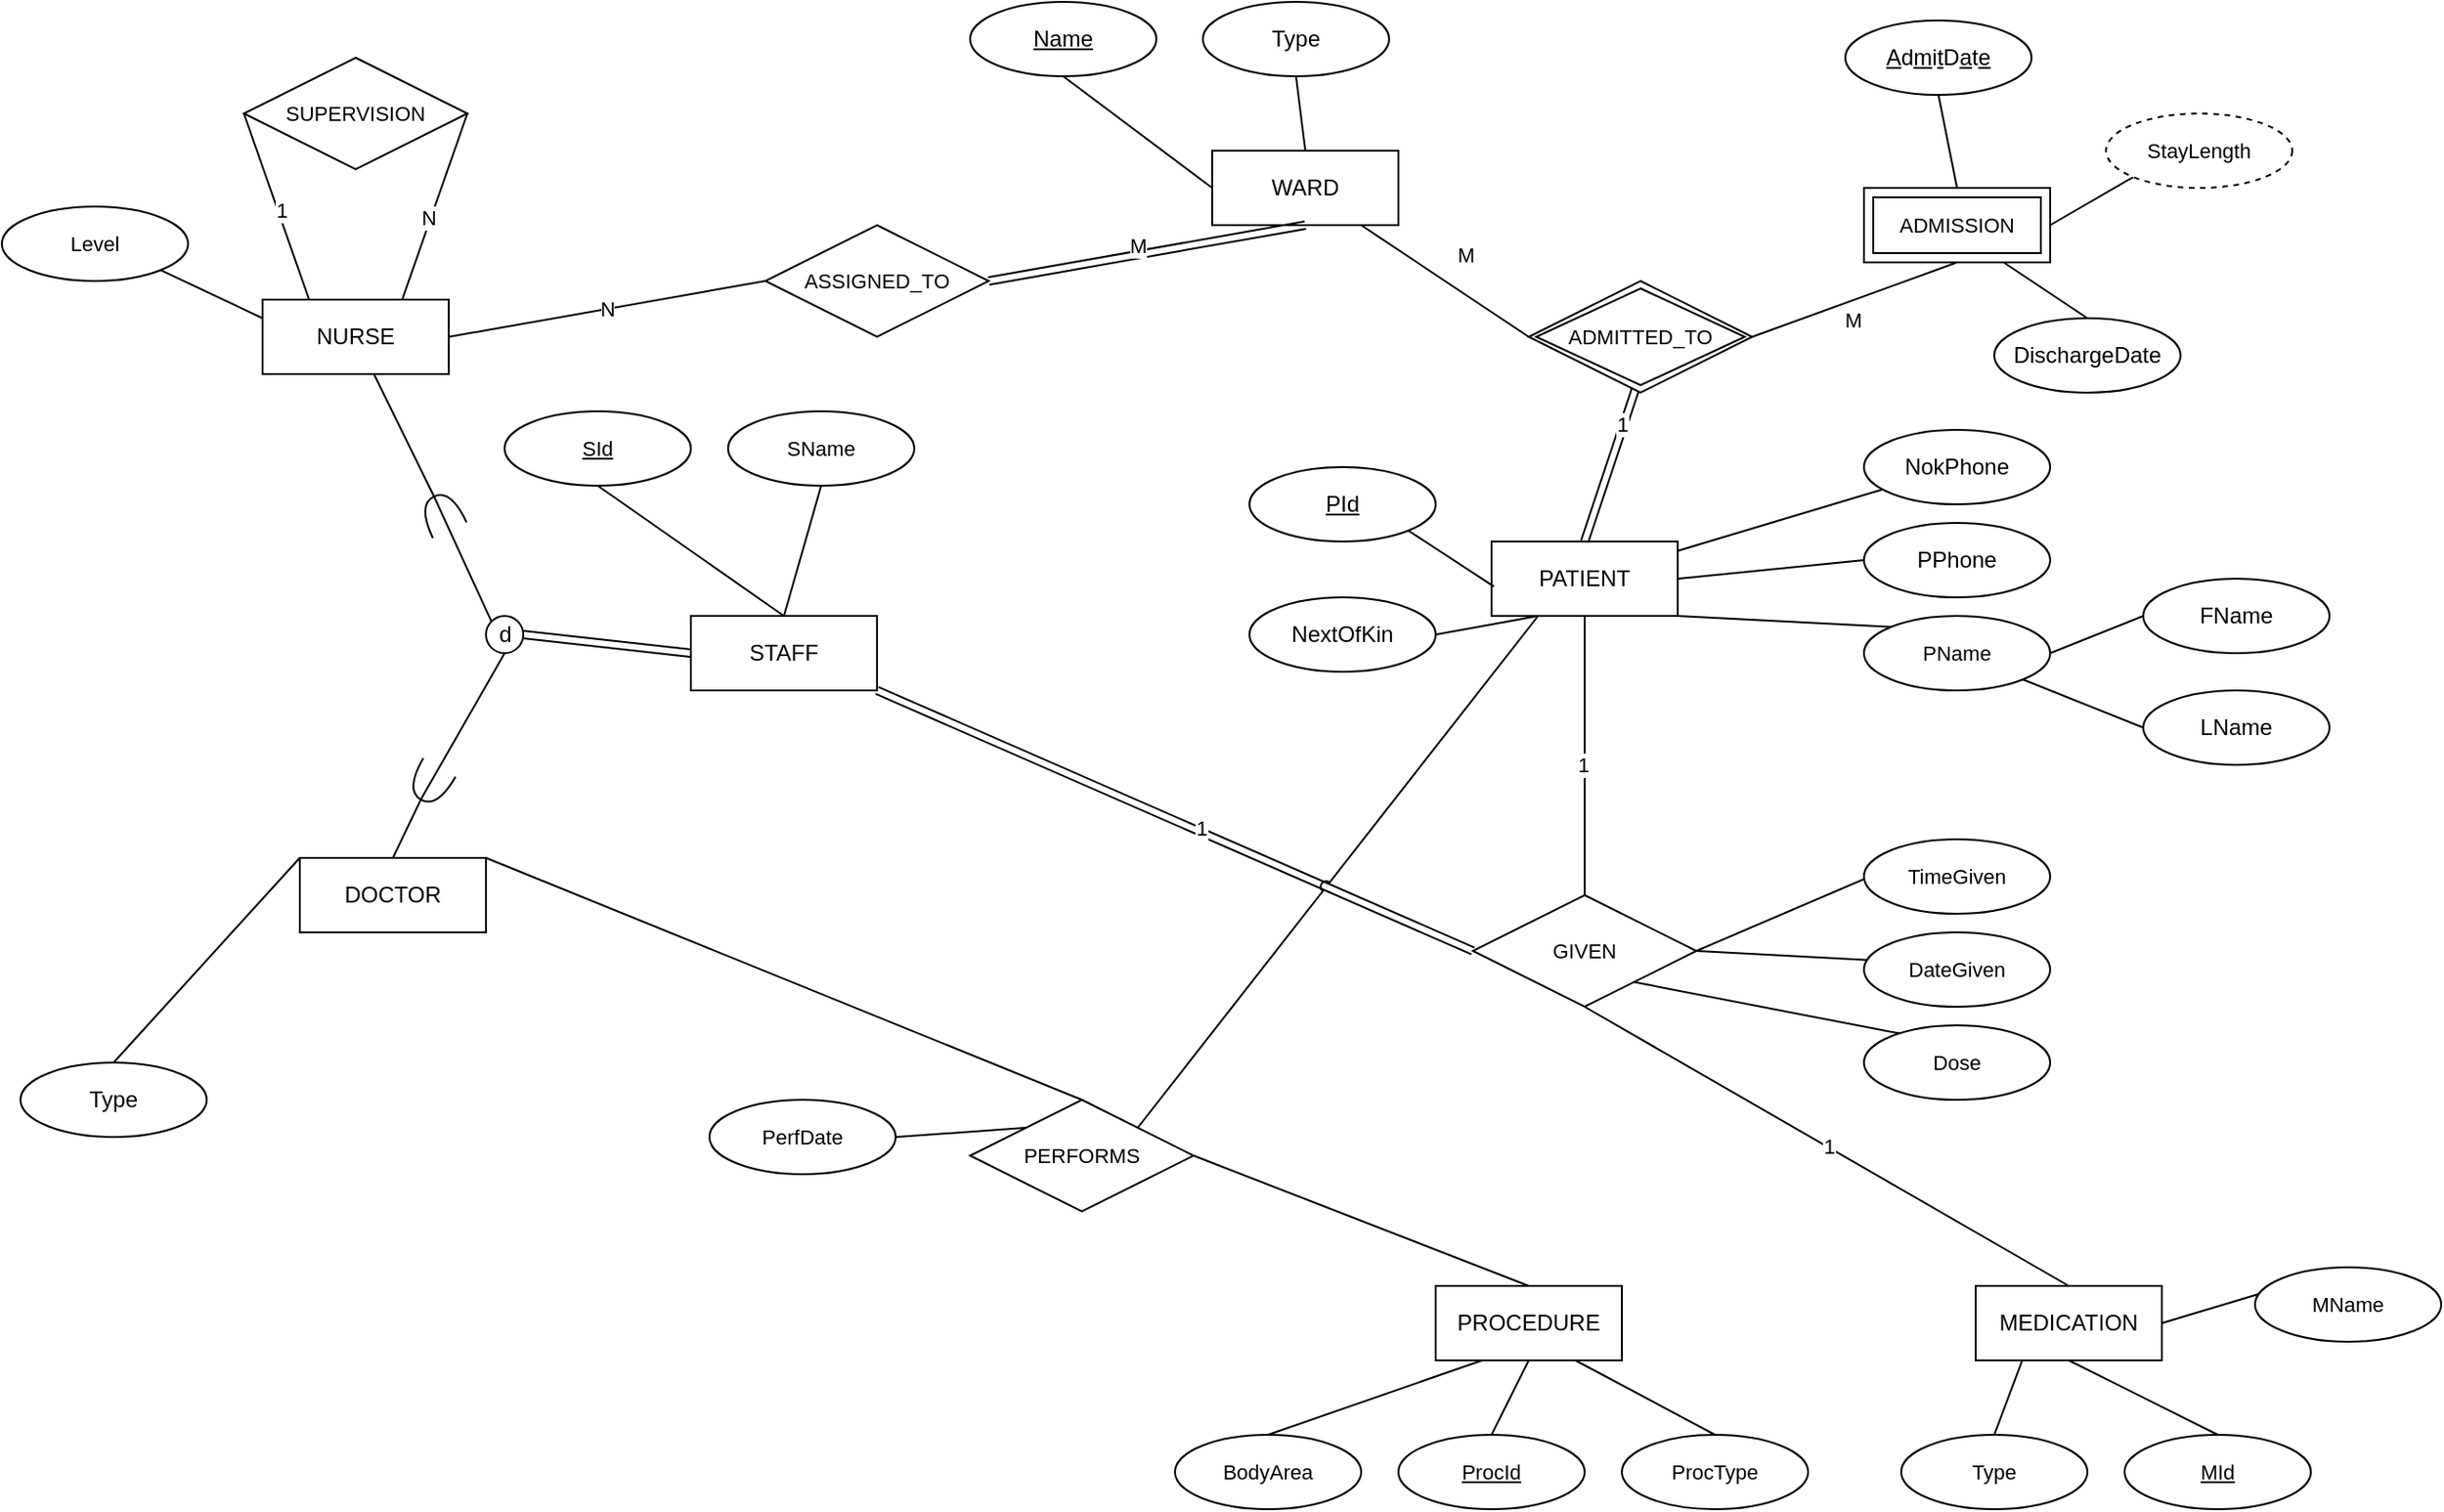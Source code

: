 <mxfile version="24.0.5" type="github">
  <diagram id="R2lEEEUBdFMjLlhIrx00" name="Page-1">
    <mxGraphModel dx="1669" dy="1535" grid="1" gridSize="10" guides="1" tooltips="1" connect="1" arrows="1" fold="1" page="1" pageScale="1" pageWidth="850" pageHeight="1100" math="0" shadow="0" extFonts="Permanent Marker^https://fonts.googleapis.com/css?family=Permanent+Marker">
      <root>
        <mxCell id="0" />
        <mxCell id="1" parent="0" />
        <mxCell id="ScI5mscExajRQAsTkJR8-13" style="edgeStyle=none;rounded=0;orthogonalLoop=1;jettySize=auto;html=1;exitX=1;exitY=0.5;exitDx=0;exitDy=0;entryX=0;entryY=0.5;entryDx=0;entryDy=0;strokeColor=default;align=center;verticalAlign=middle;fontFamily=Helvetica;fontSize=11;fontColor=default;labelBackgroundColor=default;endArrow=none;endFill=0;" edge="1" parent="1" source="v6aNlpMOkfdC5qAsAmF2-1" target="ScI5mscExajRQAsTkJR8-12">
          <mxGeometry relative="1" as="geometry" />
        </mxCell>
        <mxCell id="ScI5mscExajRQAsTkJR8-73" style="edgeStyle=none;rounded=0;orthogonalLoop=1;jettySize=auto;html=1;exitX=1;exitY=1;exitDx=0;exitDy=0;entryX=0;entryY=0;entryDx=0;entryDy=0;strokeColor=default;align=center;verticalAlign=middle;fontFamily=Helvetica;fontSize=11;fontColor=default;labelBackgroundColor=default;endArrow=none;endFill=0;" edge="1" parent="1" source="v6aNlpMOkfdC5qAsAmF2-1" target="ScI5mscExajRQAsTkJR8-72">
          <mxGeometry relative="1" as="geometry" />
        </mxCell>
        <mxCell id="v6aNlpMOkfdC5qAsAmF2-1" value="PATIENT" style="whiteSpace=wrap;html=1;align=center;" parent="1" vertex="1">
          <mxGeometry x="530" y="120" width="100" height="40" as="geometry" />
        </mxCell>
        <mxCell id="ScI5mscExajRQAsTkJR8-15" value="N" style="edgeStyle=none;rounded=0;orthogonalLoop=1;jettySize=auto;html=1;entryX=0;entryY=0.5;entryDx=0;entryDy=0;strokeColor=default;align=center;verticalAlign=middle;fontFamily=Helvetica;fontSize=11;fontColor=default;labelBackgroundColor=default;endArrow=none;endFill=0;exitX=1;exitY=0.5;exitDx=0;exitDy=0;" edge="1" parent="1" source="Z5un0xBKWBO0PCInFcz3-3" target="ScI5mscExajRQAsTkJR8-14">
          <mxGeometry relative="1" as="geometry">
            <mxPoint x="120" y="-10" as="sourcePoint" />
          </mxGeometry>
        </mxCell>
        <mxCell id="ScI5mscExajRQAsTkJR8-31" style="edgeStyle=none;rounded=0;orthogonalLoop=1;jettySize=auto;html=1;exitX=1;exitY=1;exitDx=0;exitDy=0;entryX=0;entryY=0.5;entryDx=0;entryDy=0;strokeColor=default;align=center;verticalAlign=middle;fontFamily=Helvetica;fontSize=11;fontColor=default;labelBackgroundColor=default;endArrow=none;endFill=0;shape=link;" edge="1" parent="1" source="v6aNlpMOkfdC5qAsAmF2-2" target="ScI5mscExajRQAsTkJR8-19">
          <mxGeometry relative="1" as="geometry" />
        </mxCell>
        <mxCell id="ScI5mscExajRQAsTkJR8-32" value="1" style="edgeLabel;html=1;align=center;verticalAlign=middle;resizable=0;points=[];fontFamily=Helvetica;fontSize=11;fontColor=default;labelBackgroundColor=default;" vertex="1" connectable="0" parent="ScI5mscExajRQAsTkJR8-31">
          <mxGeometry x="0.081" y="2" relative="1" as="geometry">
            <mxPoint as="offset" />
          </mxGeometry>
        </mxCell>
        <mxCell id="ScI5mscExajRQAsTkJR8-36" style="edgeStyle=none;rounded=0;orthogonalLoop=1;jettySize=auto;html=1;exitX=0.5;exitY=0;exitDx=0;exitDy=0;entryX=0.5;entryY=1;entryDx=0;entryDy=0;strokeColor=default;align=center;verticalAlign=middle;fontFamily=Helvetica;fontSize=11;fontColor=default;labelBackgroundColor=default;endArrow=none;endFill=0;" edge="1" parent="1" source="v6aNlpMOkfdC5qAsAmF2-2" target="ScI5mscExajRQAsTkJR8-35">
          <mxGeometry relative="1" as="geometry" />
        </mxCell>
        <mxCell id="ScI5mscExajRQAsTkJR8-38" style="edgeStyle=none;rounded=0;orthogonalLoop=1;jettySize=auto;html=1;exitX=0.5;exitY=0;exitDx=0;exitDy=0;entryX=0.5;entryY=1;entryDx=0;entryDy=0;strokeColor=default;align=center;verticalAlign=middle;fontFamily=Helvetica;fontSize=11;fontColor=default;labelBackgroundColor=default;endArrow=none;endFill=0;" edge="1" parent="1" source="v6aNlpMOkfdC5qAsAmF2-2" target="ScI5mscExajRQAsTkJR8-37">
          <mxGeometry relative="1" as="geometry" />
        </mxCell>
        <mxCell id="ScI5mscExajRQAsTkJR8-39" style="edgeStyle=none;rounded=0;orthogonalLoop=1;jettySize=auto;html=1;exitX=1;exitY=0;exitDx=0;exitDy=0;entryX=0.5;entryY=0;entryDx=0;entryDy=0;strokeColor=default;align=center;verticalAlign=middle;fontFamily=Helvetica;fontSize=11;fontColor=default;labelBackgroundColor=default;endArrow=none;endFill=0;" edge="1" parent="1" source="Z5un0xBKWBO0PCInFcz3-2" target="ScI5mscExajRQAsTkJR8-28">
          <mxGeometry relative="1" as="geometry" />
        </mxCell>
        <mxCell id="v6aNlpMOkfdC5qAsAmF2-2" value="STAFF" style="whiteSpace=wrap;html=1;align=center;" parent="1" vertex="1">
          <mxGeometry x="100" y="160" width="100" height="40" as="geometry" />
        </mxCell>
        <mxCell id="ScI5mscExajRQAsTkJR8-18" style="edgeStyle=none;rounded=0;orthogonalLoop=1;jettySize=auto;html=1;entryX=0.5;entryY=1;entryDx=0;entryDy=0;strokeColor=default;align=center;verticalAlign=middle;fontFamily=Helvetica;fontSize=11;fontColor=default;labelBackgroundColor=default;endArrow=none;endFill=0;exitX=0.5;exitY=0;exitDx=0;exitDy=0;" edge="1" parent="1" source="ScI5mscExajRQAsTkJR8-19" target="v6aNlpMOkfdC5qAsAmF2-1">
          <mxGeometry relative="1" as="geometry">
            <mxPoint x="640" y="410" as="sourcePoint" />
          </mxGeometry>
        </mxCell>
        <mxCell id="ScI5mscExajRQAsTkJR8-30" value="1" style="edgeLabel;html=1;align=center;verticalAlign=middle;resizable=0;points=[];fontFamily=Helvetica;fontSize=11;fontColor=default;labelBackgroundColor=default;" vertex="1" connectable="0" parent="ScI5mscExajRQAsTkJR8-18">
          <mxGeometry x="-0.07" y="1" relative="1" as="geometry">
            <mxPoint as="offset" />
          </mxGeometry>
        </mxCell>
        <mxCell id="ScI5mscExajRQAsTkJR8-41" style="edgeStyle=none;rounded=0;orthogonalLoop=1;jettySize=auto;html=1;exitX=0.5;exitY=1;exitDx=0;exitDy=0;entryX=0.5;entryY=0;entryDx=0;entryDy=0;strokeColor=default;align=center;verticalAlign=middle;fontFamily=Helvetica;fontSize=11;fontColor=default;labelBackgroundColor=default;endArrow=none;endFill=0;" edge="1" parent="1" source="v6aNlpMOkfdC5qAsAmF2-3" target="ScI5mscExajRQAsTkJR8-40">
          <mxGeometry relative="1" as="geometry" />
        </mxCell>
        <mxCell id="v6aNlpMOkfdC5qAsAmF2-3" value="MEDICATION" style="whiteSpace=wrap;html=1;align=center;" parent="1" vertex="1">
          <mxGeometry x="790" y="520" width="100" height="40" as="geometry" />
        </mxCell>
        <mxCell id="ScI5mscExajRQAsTkJR8-54" style="edgeStyle=none;rounded=0;orthogonalLoop=1;jettySize=auto;html=1;exitX=0.5;exitY=0;exitDx=0;exitDy=0;entryX=1;entryY=0.5;entryDx=0;entryDy=0;strokeColor=default;align=center;verticalAlign=middle;fontFamily=Helvetica;fontSize=11;fontColor=default;labelBackgroundColor=default;endArrow=none;endFill=0;" edge="1" parent="1" source="v6aNlpMOkfdC5qAsAmF2-4" target="ScI5mscExajRQAsTkJR8-28">
          <mxGeometry relative="1" as="geometry" />
        </mxCell>
        <mxCell id="v6aNlpMOkfdC5qAsAmF2-4" value="PROCEDURE" style="whiteSpace=wrap;html=1;align=center;" parent="1" vertex="1">
          <mxGeometry x="500" y="520" width="100" height="40" as="geometry" />
        </mxCell>
        <mxCell id="Z5un0xBKWBO0PCInFcz3-27" style="rounded=0;orthogonalLoop=1;jettySize=auto;html=1;exitX=0;exitY=0.5;exitDx=0;exitDy=0;entryX=0.5;entryY=1;entryDx=0;entryDy=0;endArrow=none;endFill=0;" parent="1" source="v6aNlpMOkfdC5qAsAmF2-5" target="Z5un0xBKWBO0PCInFcz3-25" edge="1">
          <mxGeometry relative="1" as="geometry" />
        </mxCell>
        <mxCell id="Z5un0xBKWBO0PCInFcz3-28" style="rounded=0;orthogonalLoop=1;jettySize=auto;html=1;exitX=0.5;exitY=0;exitDx=0;exitDy=0;entryX=0.5;entryY=1;entryDx=0;entryDy=0;endArrow=none;endFill=0;" parent="1" source="v6aNlpMOkfdC5qAsAmF2-5" target="Z5un0xBKWBO0PCInFcz3-26" edge="1">
          <mxGeometry relative="1" as="geometry" />
        </mxCell>
        <mxCell id="v6aNlpMOkfdC5qAsAmF2-5" value="WARD" style="whiteSpace=wrap;html=1;align=center;" parent="1" vertex="1">
          <mxGeometry x="380" y="-90" width="100" height="40" as="geometry" />
        </mxCell>
        <mxCell id="Z5un0xBKWBO0PCInFcz3-2" value="DOCTOR" style="whiteSpace=wrap;html=1;align=center;" parent="1" vertex="1">
          <mxGeometry x="-110" y="290" width="100" height="40" as="geometry" />
        </mxCell>
        <mxCell id="Z5un0xBKWBO0PCInFcz3-3" value="NURSE" style="whiteSpace=wrap;html=1;align=center;" parent="1" vertex="1">
          <mxGeometry x="-130" y="-10" width="100" height="40" as="geometry" />
        </mxCell>
        <mxCell id="Z5un0xBKWBO0PCInFcz3-6" style="rounded=0;orthogonalLoop=1;jettySize=auto;html=1;exitX=0.5;exitY=0;exitDx=0;exitDy=0;entryX=0;entryY=0;entryDx=0;entryDy=0;endArrow=none;endFill=0;" parent="1" source="Z5un0xBKWBO0PCInFcz3-5" target="Z5un0xBKWBO0PCInFcz3-2" edge="1">
          <mxGeometry relative="1" as="geometry" />
        </mxCell>
        <mxCell id="Z5un0xBKWBO0PCInFcz3-5" value="Type" style="ellipse;whiteSpace=wrap;html=1;align=center;" parent="1" vertex="1">
          <mxGeometry x="-260" y="400" width="100" height="40" as="geometry" />
        </mxCell>
        <mxCell id="Z5un0xBKWBO0PCInFcz3-17" style="rounded=0;orthogonalLoop=1;jettySize=auto;html=1;entryX=0.5;entryY=0;entryDx=0;entryDy=0;endArrow=none;endFill=0;exitX=1;exitY=0.5;exitDx=0;exitDy=0;exitPerimeter=0;" parent="1" source="ScI5mscExajRQAsTkJR8-70" target="Z5un0xBKWBO0PCInFcz3-2" edge="1">
          <mxGeometry relative="1" as="geometry">
            <mxPoint x="40" y="240" as="sourcePoint" />
          </mxGeometry>
        </mxCell>
        <mxCell id="Z5un0xBKWBO0PCInFcz3-18" style="rounded=0;orthogonalLoop=1;jettySize=auto;html=1;exitX=1;exitY=0.5;exitDx=0;exitDy=0;exitPerimeter=0;endArrow=none;endFill=0;" parent="1" source="ScI5mscExajRQAsTkJR8-67" target="Z5un0xBKWBO0PCInFcz3-3" edge="1">
          <mxGeometry relative="1" as="geometry">
            <mxPoint x="40" y="240" as="sourcePoint" />
          </mxGeometry>
        </mxCell>
        <mxCell id="Z5un0xBKWBO0PCInFcz3-9" value="d" style="verticalLabelPosition=middle;verticalAlign=middle;html=1;shape=mxgraph.flowchart.on-page_reference;labelPosition=center;align=center;" parent="1" vertex="1">
          <mxGeometry x="-10" y="160" width="20" height="20" as="geometry" />
        </mxCell>
        <mxCell id="Z5un0xBKWBO0PCInFcz3-12" style="edgeStyle=orthogonalEdgeStyle;rounded=0;orthogonalLoop=1;jettySize=auto;html=1;exitX=0.5;exitY=1;exitDx=0;exitDy=0;" parent="1" source="v6aNlpMOkfdC5qAsAmF2-2" target="v6aNlpMOkfdC5qAsAmF2-2" edge="1">
          <mxGeometry relative="1" as="geometry" />
        </mxCell>
        <mxCell id="Z5un0xBKWBO0PCInFcz3-15" value="" style="endArrow=none;html=1;rounded=0;exitX=0;exitY=0.5;exitDx=0;exitDy=0;entryX=1;entryY=0.5;entryDx=0;entryDy=0;entryPerimeter=0;horizontal=1;shape=link;" parent="1" source="v6aNlpMOkfdC5qAsAmF2-2" target="Z5un0xBKWBO0PCInFcz3-9" edge="1">
          <mxGeometry relative="1" as="geometry">
            <mxPoint x="220" y="280" as="sourcePoint" />
            <mxPoint x="380" y="280" as="targetPoint" />
          </mxGeometry>
        </mxCell>
        <mxCell id="Z5un0xBKWBO0PCInFcz3-22" style="rounded=0;orthogonalLoop=1;jettySize=auto;html=1;endArrow=none;endFill=0;exitX=0;exitY=0.5;exitDx=0;exitDy=0;" parent="1" source="Z5un0xBKWBO0PCInFcz3-33" target="v6aNlpMOkfdC5qAsAmF2-5" edge="1">
          <mxGeometry relative="1" as="geometry">
            <mxPoint x="630" y="100" as="sourcePoint" />
          </mxGeometry>
        </mxCell>
        <mxCell id="Z5un0xBKWBO0PCInFcz3-24" value="M" style="edgeLabel;html=1;align=center;verticalAlign=middle;resizable=0;points=[];" parent="Z5un0xBKWBO0PCInFcz3-22" vertex="1" connectable="0">
          <mxGeometry x="0.069" y="-1" relative="1" as="geometry">
            <mxPoint x="13" y="-11" as="offset" />
          </mxGeometry>
        </mxCell>
        <mxCell id="Z5un0xBKWBO0PCInFcz3-20" style="rounded=0;orthogonalLoop=1;jettySize=auto;html=1;exitX=0.5;exitY=0;exitDx=0;exitDy=0;entryX=0.5;entryY=0.833;entryDx=0;entryDy=0;entryPerimeter=0;endArrow=none;endFill=0;shape=link;" parent="1" source="v6aNlpMOkfdC5qAsAmF2-1" target="Z5un0xBKWBO0PCInFcz3-33" edge="1">
          <mxGeometry relative="1" as="geometry">
            <mxPoint x="630.84" y="157.06" as="targetPoint" />
          </mxGeometry>
        </mxCell>
        <mxCell id="Z5un0xBKWBO0PCInFcz3-23" value="1" style="edgeLabel;html=1;align=center;verticalAlign=middle;resizable=0;points=[];" parent="Z5un0xBKWBO0PCInFcz3-20" vertex="1" connectable="0">
          <mxGeometry x="0.009" y="-2" relative="1" as="geometry">
            <mxPoint x="3" y="-18" as="offset" />
          </mxGeometry>
        </mxCell>
        <mxCell id="Z5un0xBKWBO0PCInFcz3-25" value="&lt;u&gt;Name&lt;/u&gt;" style="ellipse;whiteSpace=wrap;html=1;align=center;" parent="1" vertex="1">
          <mxGeometry x="250" y="-170" width="100" height="40" as="geometry" />
        </mxCell>
        <mxCell id="Z5un0xBKWBO0PCInFcz3-26" value="Type" style="ellipse;whiteSpace=wrap;html=1;align=center;" parent="1" vertex="1">
          <mxGeometry x="375" y="-170" width="100" height="40" as="geometry" />
        </mxCell>
        <mxCell id="Z5un0xBKWBO0PCInFcz3-32" value="DischargeDate" style="ellipse;whiteSpace=wrap;html=1;align=center;" parent="1" vertex="1">
          <mxGeometry x="800" width="100" height="40" as="geometry" />
        </mxCell>
        <mxCell id="Z5un0xBKWBO0PCInFcz3-33" value="ADMITTED_TO" style="shape=rhombus;double=1;perimeter=rhombusPerimeter;whiteSpace=wrap;html=1;align=center;fontFamily=Helvetica;fontSize=11;fontColor=default;labelBackgroundColor=default;" parent="1" vertex="1">
          <mxGeometry x="550" y="-20" width="120" height="60" as="geometry" />
        </mxCell>
        <mxCell id="Z5un0xBKWBO0PCInFcz3-35" style="edgeStyle=none;rounded=0;orthogonalLoop=1;jettySize=auto;html=1;exitX=0.5;exitY=1;exitDx=0;exitDy=0;entryX=1;entryY=0.5;entryDx=0;entryDy=0;strokeColor=default;align=center;verticalAlign=middle;fontFamily=Helvetica;fontSize=11;fontColor=default;labelBackgroundColor=default;endArrow=none;endFill=0;" parent="1" source="Z5un0xBKWBO0PCInFcz3-38" target="Z5un0xBKWBO0PCInFcz3-33" edge="1">
          <mxGeometry relative="1" as="geometry">
            <mxPoint x="750" y="70" as="sourcePoint" />
          </mxGeometry>
        </mxCell>
        <mxCell id="Z5un0xBKWBO0PCInFcz3-41" value="M" style="edgeLabel;html=1;align=center;verticalAlign=middle;resizable=0;points=[];fontFamily=Helvetica;fontSize=11;fontColor=default;labelBackgroundColor=default;" parent="Z5un0xBKWBO0PCInFcz3-35" vertex="1" connectable="0">
          <mxGeometry x="0.281" y="1" relative="1" as="geometry">
            <mxPoint x="14" y="4" as="offset" />
          </mxGeometry>
        </mxCell>
        <mxCell id="Z5un0xBKWBO0PCInFcz3-36" style="edgeStyle=none;rounded=0;orthogonalLoop=1;jettySize=auto;html=1;entryX=0.5;entryY=0;entryDx=0;entryDy=0;strokeColor=default;align=center;verticalAlign=middle;fontFamily=Helvetica;fontSize=11;fontColor=default;labelBackgroundColor=default;endArrow=none;endFill=0;exitX=0.5;exitY=1;exitDx=0;exitDy=0;" parent="1" source="ScI5mscExajRQAsTkJR8-1" target="Z5un0xBKWBO0PCInFcz3-38" edge="1">
          <mxGeometry relative="1" as="geometry">
            <mxPoint x="750" y="30" as="targetPoint" />
            <mxPoint x="800" y="-20" as="sourcePoint" />
          </mxGeometry>
        </mxCell>
        <mxCell id="Z5un0xBKWBO0PCInFcz3-37" style="edgeStyle=none;rounded=0;orthogonalLoop=1;jettySize=auto;html=1;exitX=0.5;exitY=0;exitDx=0;exitDy=0;entryX=0.75;entryY=1;entryDx=0;entryDy=0;strokeColor=default;align=center;verticalAlign=middle;fontFamily=Helvetica;fontSize=11;fontColor=default;labelBackgroundColor=default;endArrow=none;endFill=0;" parent="1" source="Z5un0xBKWBO0PCInFcz3-32" target="Z5un0xBKWBO0PCInFcz3-38" edge="1">
          <mxGeometry relative="1" as="geometry">
            <mxPoint x="750" y="70" as="targetPoint" />
          </mxGeometry>
        </mxCell>
        <mxCell id="Z5un0xBKWBO0PCInFcz3-40" style="edgeStyle=none;rounded=0;orthogonalLoop=1;jettySize=auto;html=1;exitX=1;exitY=0.5;exitDx=0;exitDy=0;entryX=0;entryY=1;entryDx=0;entryDy=0;strokeColor=default;align=center;verticalAlign=middle;fontFamily=Helvetica;fontSize=11;fontColor=default;labelBackgroundColor=default;endArrow=none;endFill=0;" parent="1" source="Z5un0xBKWBO0PCInFcz3-38" target="Z5un0xBKWBO0PCInFcz3-39" edge="1">
          <mxGeometry relative="1" as="geometry" />
        </mxCell>
        <mxCell id="Z5un0xBKWBO0PCInFcz3-38" value="ADMISSION" style="shape=ext;margin=3;double=1;whiteSpace=wrap;html=1;align=center;fontFamily=Helvetica;fontSize=11;fontColor=default;labelBackgroundColor=default;" parent="1" vertex="1">
          <mxGeometry x="730" y="-70" width="100" height="40" as="geometry" />
        </mxCell>
        <mxCell id="Z5un0xBKWBO0PCInFcz3-39" value="StayLength" style="ellipse;whiteSpace=wrap;html=1;align=center;dashed=1;fontFamily=Helvetica;fontSize=11;fontColor=default;labelBackgroundColor=default;" parent="1" vertex="1">
          <mxGeometry x="860" y="-110" width="100" height="40" as="geometry" />
        </mxCell>
        <mxCell id="ScI5mscExajRQAsTkJR8-1" value="&lt;u&gt;A&lt;/u&gt;d&lt;u&gt;m&lt;/u&gt;i&lt;u&gt;t&lt;/u&gt;D&lt;u&gt;a&lt;/u&gt;t&lt;u&gt;e&lt;/u&gt;" style="ellipse;whiteSpace=wrap;html=1;align=center;" vertex="1" parent="1">
          <mxGeometry x="720" y="-160" width="100" height="40" as="geometry" />
        </mxCell>
        <mxCell id="ScI5mscExajRQAsTkJR8-9" style="edgeStyle=none;rounded=0;orthogonalLoop=1;jettySize=auto;html=1;exitX=0;exitY=0.5;exitDx=0;exitDy=0;entryX=1;entryY=0.5;entryDx=0;entryDy=0;strokeColor=default;align=center;verticalAlign=middle;fontFamily=Helvetica;fontSize=11;fontColor=default;labelBackgroundColor=default;endArrow=none;endFill=0;" edge="1" parent="1" source="ScI5mscExajRQAsTkJR8-2" target="ScI5mscExajRQAsTkJR8-72">
          <mxGeometry relative="1" as="geometry" />
        </mxCell>
        <mxCell id="ScI5mscExajRQAsTkJR8-2" value="FName" style="ellipse;whiteSpace=wrap;html=1;align=center;" vertex="1" parent="1">
          <mxGeometry x="880" y="140" width="100" height="40" as="geometry" />
        </mxCell>
        <mxCell id="ScI5mscExajRQAsTkJR8-8" style="edgeStyle=none;rounded=0;orthogonalLoop=1;jettySize=auto;html=1;exitX=0;exitY=0.5;exitDx=0;exitDy=0;strokeColor=default;align=center;verticalAlign=middle;fontFamily=Helvetica;fontSize=11;fontColor=default;labelBackgroundColor=default;endArrow=none;endFill=0;entryX=1;entryY=1;entryDx=0;entryDy=0;" edge="1" parent="1" source="ScI5mscExajRQAsTkJR8-3" target="ScI5mscExajRQAsTkJR8-72">
          <mxGeometry relative="1" as="geometry">
            <mxPoint x="660" y="260" as="targetPoint" />
          </mxGeometry>
        </mxCell>
        <mxCell id="ScI5mscExajRQAsTkJR8-3" value="LName" style="ellipse;whiteSpace=wrap;html=1;align=center;" vertex="1" parent="1">
          <mxGeometry x="880" y="200" width="100" height="40" as="geometry" />
        </mxCell>
        <mxCell id="ScI5mscExajRQAsTkJR8-7" style="edgeStyle=none;rounded=0;orthogonalLoop=1;jettySize=auto;html=1;exitX=1;exitY=0.5;exitDx=0;exitDy=0;entryX=0.25;entryY=1;entryDx=0;entryDy=0;strokeColor=default;align=center;verticalAlign=middle;fontFamily=Helvetica;fontSize=11;fontColor=default;labelBackgroundColor=default;endArrow=none;endFill=0;" edge="1" parent="1" source="ScI5mscExajRQAsTkJR8-4" target="v6aNlpMOkfdC5qAsAmF2-1">
          <mxGeometry relative="1" as="geometry" />
        </mxCell>
        <mxCell id="ScI5mscExajRQAsTkJR8-4" value="NextOfKin" style="ellipse;whiteSpace=wrap;html=1;align=center;" vertex="1" parent="1">
          <mxGeometry x="400" y="150" width="100" height="40" as="geometry" />
        </mxCell>
        <mxCell id="ScI5mscExajRQAsTkJR8-5" value="&lt;u&gt;PId&lt;/u&gt;" style="ellipse;whiteSpace=wrap;html=1;align=center;" vertex="1" parent="1">
          <mxGeometry x="400" y="80" width="100" height="40" as="geometry" />
        </mxCell>
        <mxCell id="ScI5mscExajRQAsTkJR8-6" style="rounded=0;orthogonalLoop=1;jettySize=auto;html=1;exitX=1;exitY=1;exitDx=0;exitDy=0;entryX=0.013;entryY=0.605;entryDx=0;entryDy=0;entryPerimeter=0;endArrow=none;endFill=0;" edge="1" parent="1" source="ScI5mscExajRQAsTkJR8-5" target="v6aNlpMOkfdC5qAsAmF2-1">
          <mxGeometry relative="1" as="geometry" />
        </mxCell>
        <mxCell id="ScI5mscExajRQAsTkJR8-11" value="" style="edgeStyle=none;rounded=0;orthogonalLoop=1;jettySize=auto;html=1;strokeColor=default;align=center;verticalAlign=middle;fontFamily=Helvetica;fontSize=11;fontColor=default;labelBackgroundColor=default;endArrow=none;endFill=0;" edge="1" parent="1" source="ScI5mscExajRQAsTkJR8-10" target="v6aNlpMOkfdC5qAsAmF2-1">
          <mxGeometry relative="1" as="geometry" />
        </mxCell>
        <mxCell id="ScI5mscExajRQAsTkJR8-10" value="NokPhone" style="ellipse;whiteSpace=wrap;html=1;align=center;" vertex="1" parent="1">
          <mxGeometry x="730" y="60" width="100" height="40" as="geometry" />
        </mxCell>
        <mxCell id="ScI5mscExajRQAsTkJR8-12" value="PPhone" style="ellipse;whiteSpace=wrap;html=1;align=center;" vertex="1" parent="1">
          <mxGeometry x="730" y="110" width="100" height="40" as="geometry" />
        </mxCell>
        <mxCell id="ScI5mscExajRQAsTkJR8-14" value="ASSIGNED_TO" style="shape=rhombus;perimeter=rhombusPerimeter;whiteSpace=wrap;html=1;align=center;fontFamily=Helvetica;fontSize=11;fontColor=default;labelBackgroundColor=default;" vertex="1" parent="1">
          <mxGeometry x="140" y="-50" width="120" height="60" as="geometry" />
        </mxCell>
        <mxCell id="ScI5mscExajRQAsTkJR8-16" style="edgeStyle=none;rounded=0;orthogonalLoop=1;jettySize=auto;html=1;exitX=0.5;exitY=1;exitDx=0;exitDy=0;entryX=1;entryY=0.5;entryDx=0;entryDy=0;strokeColor=default;align=center;verticalAlign=middle;fontFamily=Helvetica;fontSize=11;fontColor=default;labelBackgroundColor=default;endArrow=none;endFill=0;shape=link;" edge="1" parent="1" source="v6aNlpMOkfdC5qAsAmF2-5" target="ScI5mscExajRQAsTkJR8-14">
          <mxGeometry relative="1" as="geometry" />
        </mxCell>
        <mxCell id="ScI5mscExajRQAsTkJR8-17" value="M" style="edgeLabel;html=1;align=center;verticalAlign=middle;resizable=0;points=[];fontFamily=Helvetica;fontSize=11;fontColor=default;labelBackgroundColor=default;" vertex="1" connectable="0" parent="ScI5mscExajRQAsTkJR8-16">
          <mxGeometry x="0.056" y="-5" relative="1" as="geometry">
            <mxPoint as="offset" />
          </mxGeometry>
        </mxCell>
        <mxCell id="ScI5mscExajRQAsTkJR8-20" value="1" style="edgeStyle=none;rounded=0;orthogonalLoop=1;jettySize=auto;html=1;exitX=0.5;exitY=1;exitDx=0;exitDy=0;entryX=0.5;entryY=0;entryDx=0;entryDy=0;strokeColor=default;align=center;verticalAlign=middle;fontFamily=Helvetica;fontSize=11;fontColor=default;labelBackgroundColor=default;endArrow=none;endFill=0;" edge="1" parent="1" source="ScI5mscExajRQAsTkJR8-19" target="v6aNlpMOkfdC5qAsAmF2-3">
          <mxGeometry x="0.006" relative="1" as="geometry">
            <mxPoint as="offset" />
          </mxGeometry>
        </mxCell>
        <mxCell id="ScI5mscExajRQAsTkJR8-22" style="edgeStyle=none;rounded=0;orthogonalLoop=1;jettySize=auto;html=1;exitX=0;exitY=0.5;exitDx=0;exitDy=0;entryX=1;entryY=0.5;entryDx=0;entryDy=0;strokeColor=default;align=center;verticalAlign=middle;fontFamily=Helvetica;fontSize=11;fontColor=default;labelBackgroundColor=default;endArrow=none;endFill=0;" edge="1" parent="1" source="ScI5mscExajRQAsTkJR8-19" target="ScI5mscExajRQAsTkJR8-21">
          <mxGeometry relative="1" as="geometry" />
        </mxCell>
        <mxCell id="ScI5mscExajRQAsTkJR8-26" style="edgeStyle=none;rounded=0;orthogonalLoop=1;jettySize=auto;html=1;exitX=1;exitY=0.5;exitDx=0;exitDy=0;entryX=0.5;entryY=0;entryDx=0;entryDy=0;strokeColor=default;align=center;verticalAlign=middle;fontFamily=Helvetica;fontSize=11;fontColor=default;labelBackgroundColor=default;endArrow=none;endFill=0;" edge="1" parent="1" source="ScI5mscExajRQAsTkJR8-19" target="ScI5mscExajRQAsTkJR8-25">
          <mxGeometry relative="1" as="geometry" />
        </mxCell>
        <mxCell id="ScI5mscExajRQAsTkJR8-19" value="GIVEN" style="shape=rhombus;perimeter=rhombusPerimeter;whiteSpace=wrap;html=1;align=center;fontFamily=Helvetica;fontSize=11;fontColor=default;labelBackgroundColor=default;" vertex="1" parent="1">
          <mxGeometry x="520" y="310" width="120" height="60" as="geometry" />
        </mxCell>
        <mxCell id="ScI5mscExajRQAsTkJR8-21" value="Dose" style="ellipse;whiteSpace=wrap;html=1;align=center;fontFamily=Helvetica;fontSize=11;fontColor=default;labelBackgroundColor=default;" vertex="1" parent="1">
          <mxGeometry x="730" y="380" width="100" height="40" as="geometry" />
        </mxCell>
        <mxCell id="ScI5mscExajRQAsTkJR8-24" style="edgeStyle=none;rounded=0;orthogonalLoop=1;jettySize=auto;html=1;exitX=1;exitY=0.5;exitDx=0;exitDy=0;entryX=1;entryY=0.5;entryDx=0;entryDy=0;strokeColor=default;align=center;verticalAlign=middle;fontFamily=Helvetica;fontSize=11;fontColor=default;labelBackgroundColor=default;endArrow=none;endFill=0;" edge="1" parent="1" source="ScI5mscExajRQAsTkJR8-23" target="ScI5mscExajRQAsTkJR8-19">
          <mxGeometry relative="1" as="geometry" />
        </mxCell>
        <mxCell id="ScI5mscExajRQAsTkJR8-23" value="DateGiven" style="ellipse;whiteSpace=wrap;html=1;align=center;fontFamily=Helvetica;fontSize=11;fontColor=default;labelBackgroundColor=default;" vertex="1" parent="1">
          <mxGeometry x="730" y="330" width="100" height="40" as="geometry" />
        </mxCell>
        <mxCell id="ScI5mscExajRQAsTkJR8-25" value="TimeGiven" style="ellipse;whiteSpace=wrap;html=1;align=center;fontFamily=Helvetica;fontSize=11;fontColor=default;labelBackgroundColor=default;" vertex="1" parent="1">
          <mxGeometry x="730" y="280" width="100" height="40" as="geometry" />
        </mxCell>
        <mxCell id="ScI5mscExajRQAsTkJR8-56" style="edgeStyle=none;rounded=0;orthogonalLoop=1;jettySize=auto;html=1;exitX=1;exitY=0;exitDx=0;exitDy=0;entryX=0.25;entryY=1;entryDx=0;entryDy=0;strokeColor=default;align=center;verticalAlign=middle;fontFamily=Helvetica;fontSize=11;fontColor=default;labelBackgroundColor=default;endArrow=none;endFill=0;jumpStyle=arc;" edge="1" parent="1" source="ScI5mscExajRQAsTkJR8-28" target="v6aNlpMOkfdC5qAsAmF2-1">
          <mxGeometry relative="1" as="geometry" />
        </mxCell>
        <mxCell id="ScI5mscExajRQAsTkJR8-28" value="PERFORMS" style="shape=rhombus;perimeter=rhombusPerimeter;whiteSpace=wrap;html=1;align=center;fontFamily=Helvetica;fontSize=11;fontColor=default;labelBackgroundColor=default;" vertex="1" parent="1">
          <mxGeometry x="250" y="420" width="120" height="60" as="geometry" />
        </mxCell>
        <mxCell id="ScI5mscExajRQAsTkJR8-35" value="&lt;u&gt;SId&lt;/u&gt;" style="ellipse;whiteSpace=wrap;html=1;align=center;fontFamily=Helvetica;fontSize=11;fontColor=default;labelBackgroundColor=default;" vertex="1" parent="1">
          <mxGeometry y="50" width="100" height="40" as="geometry" />
        </mxCell>
        <mxCell id="ScI5mscExajRQAsTkJR8-37" value="SName" style="ellipse;whiteSpace=wrap;html=1;align=center;fontFamily=Helvetica;fontSize=11;fontColor=default;labelBackgroundColor=default;" vertex="1" parent="1">
          <mxGeometry x="120" y="50" width="100" height="40" as="geometry" />
        </mxCell>
        <mxCell id="ScI5mscExajRQAsTkJR8-40" value="&lt;u&gt;MId&lt;/u&gt;" style="ellipse;whiteSpace=wrap;html=1;align=center;fontFamily=Helvetica;fontSize=11;fontColor=default;labelBackgroundColor=default;" vertex="1" parent="1">
          <mxGeometry x="870" y="600" width="100" height="40" as="geometry" />
        </mxCell>
        <mxCell id="ScI5mscExajRQAsTkJR8-43" style="edgeStyle=none;rounded=0;orthogonalLoop=1;jettySize=auto;html=1;exitX=0.5;exitY=0;exitDx=0;exitDy=0;entryX=1;entryY=0.5;entryDx=0;entryDy=0;strokeColor=default;align=center;verticalAlign=middle;fontFamily=Helvetica;fontSize=11;fontColor=default;labelBackgroundColor=default;endArrow=none;endFill=0;" edge="1" parent="1" source="ScI5mscExajRQAsTkJR8-42" target="v6aNlpMOkfdC5qAsAmF2-3">
          <mxGeometry relative="1" as="geometry" />
        </mxCell>
        <mxCell id="ScI5mscExajRQAsTkJR8-42" value="MName" style="ellipse;whiteSpace=wrap;html=1;align=center;fontFamily=Helvetica;fontSize=11;fontColor=default;labelBackgroundColor=default;" vertex="1" parent="1">
          <mxGeometry x="940" y="510" width="100" height="40" as="geometry" />
        </mxCell>
        <mxCell id="ScI5mscExajRQAsTkJR8-45" style="edgeStyle=none;rounded=0;orthogonalLoop=1;jettySize=auto;html=1;exitX=0.5;exitY=0;exitDx=0;exitDy=0;entryX=0.25;entryY=1;entryDx=0;entryDy=0;strokeColor=default;align=center;verticalAlign=middle;fontFamily=Helvetica;fontSize=11;fontColor=default;labelBackgroundColor=default;endArrow=none;endFill=0;" edge="1" parent="1" source="ScI5mscExajRQAsTkJR8-44" target="v6aNlpMOkfdC5qAsAmF2-3">
          <mxGeometry relative="1" as="geometry" />
        </mxCell>
        <mxCell id="ScI5mscExajRQAsTkJR8-44" value="Type" style="ellipse;whiteSpace=wrap;html=1;align=center;fontFamily=Helvetica;fontSize=11;fontColor=default;labelBackgroundColor=default;" vertex="1" parent="1">
          <mxGeometry x="750" y="600" width="100" height="40" as="geometry" />
        </mxCell>
        <mxCell id="ScI5mscExajRQAsTkJR8-47" style="edgeStyle=none;rounded=0;orthogonalLoop=1;jettySize=auto;html=1;exitX=0.5;exitY=0;exitDx=0;exitDy=0;entryX=0.5;entryY=1;entryDx=0;entryDy=0;strokeColor=default;align=center;verticalAlign=middle;fontFamily=Helvetica;fontSize=11;fontColor=default;labelBackgroundColor=default;endArrow=none;endFill=0;" edge="1" parent="1" source="ScI5mscExajRQAsTkJR8-46" target="v6aNlpMOkfdC5qAsAmF2-4">
          <mxGeometry relative="1" as="geometry" />
        </mxCell>
        <mxCell id="ScI5mscExajRQAsTkJR8-46" value="&lt;u&gt;ProcId&lt;/u&gt;" style="ellipse;whiteSpace=wrap;html=1;align=center;fontFamily=Helvetica;fontSize=11;fontColor=default;labelBackgroundColor=default;" vertex="1" parent="1">
          <mxGeometry x="480" y="600" width="100" height="40" as="geometry" />
        </mxCell>
        <mxCell id="ScI5mscExajRQAsTkJR8-49" style="edgeStyle=none;rounded=0;orthogonalLoop=1;jettySize=auto;html=1;exitX=0.5;exitY=0;exitDx=0;exitDy=0;entryX=0.25;entryY=1;entryDx=0;entryDy=0;strokeColor=default;align=center;verticalAlign=middle;fontFamily=Helvetica;fontSize=11;fontColor=default;labelBackgroundColor=default;endArrow=none;endFill=0;" edge="1" parent="1" source="ScI5mscExajRQAsTkJR8-48" target="v6aNlpMOkfdC5qAsAmF2-4">
          <mxGeometry relative="1" as="geometry" />
        </mxCell>
        <mxCell id="ScI5mscExajRQAsTkJR8-48" value="BodyArea" style="ellipse;whiteSpace=wrap;html=1;align=center;fontFamily=Helvetica;fontSize=11;fontColor=default;labelBackgroundColor=default;" vertex="1" parent="1">
          <mxGeometry x="360" y="600" width="100" height="40" as="geometry" />
        </mxCell>
        <mxCell id="ScI5mscExajRQAsTkJR8-51" style="edgeStyle=none;rounded=0;orthogonalLoop=1;jettySize=auto;html=1;exitX=0.5;exitY=0;exitDx=0;exitDy=0;entryX=0.75;entryY=1;entryDx=0;entryDy=0;strokeColor=default;align=center;verticalAlign=middle;fontFamily=Helvetica;fontSize=11;fontColor=default;labelBackgroundColor=default;endArrow=none;endFill=0;" edge="1" parent="1" source="ScI5mscExajRQAsTkJR8-50" target="v6aNlpMOkfdC5qAsAmF2-4">
          <mxGeometry relative="1" as="geometry" />
        </mxCell>
        <mxCell id="ScI5mscExajRQAsTkJR8-50" value="ProcType" style="ellipse;whiteSpace=wrap;html=1;align=center;fontFamily=Helvetica;fontSize=11;fontColor=default;labelBackgroundColor=default;" vertex="1" parent="1">
          <mxGeometry x="600" y="600" width="100" height="40" as="geometry" />
        </mxCell>
        <mxCell id="ScI5mscExajRQAsTkJR8-53" style="edgeStyle=none;rounded=0;orthogonalLoop=1;jettySize=auto;html=1;exitX=1;exitY=0.5;exitDx=0;exitDy=0;entryX=0;entryY=0;entryDx=0;entryDy=0;strokeColor=default;align=center;verticalAlign=middle;fontFamily=Helvetica;fontSize=11;fontColor=default;labelBackgroundColor=default;endArrow=none;endFill=0;" edge="1" parent="1" source="ScI5mscExajRQAsTkJR8-52" target="ScI5mscExajRQAsTkJR8-28">
          <mxGeometry relative="1" as="geometry" />
        </mxCell>
        <mxCell id="ScI5mscExajRQAsTkJR8-52" value="PerfDate" style="ellipse;whiteSpace=wrap;html=1;align=center;fontFamily=Helvetica;fontSize=11;fontColor=default;labelBackgroundColor=default;" vertex="1" parent="1">
          <mxGeometry x="110" y="420" width="100" height="40" as="geometry" />
        </mxCell>
        <mxCell id="ScI5mscExajRQAsTkJR8-61" style="edgeStyle=none;rounded=0;orthogonalLoop=1;jettySize=auto;html=1;exitX=1;exitY=1;exitDx=0;exitDy=0;entryX=0;entryY=0.25;entryDx=0;entryDy=0;strokeColor=default;align=center;verticalAlign=middle;fontFamily=Helvetica;fontSize=11;fontColor=default;labelBackgroundColor=default;endArrow=none;endFill=0;" edge="1" parent="1" source="ScI5mscExajRQAsTkJR8-60" target="Z5un0xBKWBO0PCInFcz3-3">
          <mxGeometry relative="1" as="geometry" />
        </mxCell>
        <mxCell id="ScI5mscExajRQAsTkJR8-60" value="Level" style="ellipse;whiteSpace=wrap;html=1;align=center;fontFamily=Helvetica;fontSize=11;fontColor=default;labelBackgroundColor=default;" vertex="1" parent="1">
          <mxGeometry x="-270" y="-60" width="100" height="40" as="geometry" />
        </mxCell>
        <mxCell id="ScI5mscExajRQAsTkJR8-63" style="edgeStyle=none;rounded=0;orthogonalLoop=1;jettySize=auto;html=1;exitX=1;exitY=0.5;exitDx=0;exitDy=0;entryX=0.75;entryY=0;entryDx=0;entryDy=0;strokeColor=default;align=center;verticalAlign=middle;fontFamily=Helvetica;fontSize=11;fontColor=default;labelBackgroundColor=default;endArrow=none;endFill=0;" edge="1" parent="1" source="ScI5mscExajRQAsTkJR8-62" target="Z5un0xBKWBO0PCInFcz3-3">
          <mxGeometry relative="1" as="geometry" />
        </mxCell>
        <mxCell id="ScI5mscExajRQAsTkJR8-65" value="N" style="edgeLabel;html=1;align=center;verticalAlign=middle;resizable=0;points=[];fontFamily=Helvetica;fontSize=11;fontColor=default;labelBackgroundColor=default;" vertex="1" connectable="0" parent="ScI5mscExajRQAsTkJR8-63">
          <mxGeometry x="0.135" y="-2" relative="1" as="geometry">
            <mxPoint as="offset" />
          </mxGeometry>
        </mxCell>
        <mxCell id="ScI5mscExajRQAsTkJR8-64" style="edgeStyle=none;rounded=0;orthogonalLoop=1;jettySize=auto;html=1;exitX=0;exitY=0.5;exitDx=0;exitDy=0;entryX=0.25;entryY=0;entryDx=0;entryDy=0;strokeColor=default;align=center;verticalAlign=middle;fontFamily=Helvetica;fontSize=11;fontColor=default;labelBackgroundColor=default;endArrow=none;endFill=0;" edge="1" parent="1" source="ScI5mscExajRQAsTkJR8-62" target="Z5un0xBKWBO0PCInFcz3-3">
          <mxGeometry relative="1" as="geometry" />
        </mxCell>
        <mxCell id="ScI5mscExajRQAsTkJR8-66" value="1" style="edgeLabel;html=1;align=center;verticalAlign=middle;resizable=0;points=[];fontFamily=Helvetica;fontSize=11;fontColor=default;labelBackgroundColor=default;" vertex="1" connectable="0" parent="ScI5mscExajRQAsTkJR8-64">
          <mxGeometry x="0.051" y="2" relative="1" as="geometry">
            <mxPoint as="offset" />
          </mxGeometry>
        </mxCell>
        <mxCell id="ScI5mscExajRQAsTkJR8-62" value="SUPERVISION" style="shape=rhombus;perimeter=rhombusPerimeter;whiteSpace=wrap;html=1;align=center;fontFamily=Helvetica;fontSize=11;fontColor=default;labelBackgroundColor=default;" vertex="1" parent="1">
          <mxGeometry x="-140" y="-140" width="120" height="60" as="geometry" />
        </mxCell>
        <mxCell id="ScI5mscExajRQAsTkJR8-69" value="" style="rounded=0;orthogonalLoop=1;jettySize=auto;html=1;exitX=0.145;exitY=0.145;exitDx=0;exitDy=0;exitPerimeter=0;endArrow=none;endFill=0;entryX=1;entryY=0.5;entryDx=0;entryDy=0;entryPerimeter=0;" edge="1" parent="1" source="Z5un0xBKWBO0PCInFcz3-9" target="ScI5mscExajRQAsTkJR8-67">
          <mxGeometry relative="1" as="geometry">
            <mxPoint x="-7" y="163" as="sourcePoint" />
            <mxPoint x="-70" y="30" as="targetPoint" />
          </mxGeometry>
        </mxCell>
        <mxCell id="ScI5mscExajRQAsTkJR8-67" value="" style="shape=requiredInterface;html=1;verticalLabelPosition=bottom;sketch=0;fontFamily=Helvetica;fontSize=11;fontColor=default;labelBackgroundColor=default;rotation=-115;" vertex="1" parent="1">
          <mxGeometry x="-43.71" y="94.83" width="20" height="20" as="geometry" />
        </mxCell>
        <mxCell id="ScI5mscExajRQAsTkJR8-71" value="" style="rounded=0;orthogonalLoop=1;jettySize=auto;html=1;entryX=1;entryY=0.5;entryDx=0;entryDy=0;endArrow=none;endFill=0;exitX=0.5;exitY=1;exitDx=0;exitDy=0;exitPerimeter=0;entryPerimeter=0;" edge="1" parent="1" source="Z5un0xBKWBO0PCInFcz3-9" target="ScI5mscExajRQAsTkJR8-70">
          <mxGeometry relative="1" as="geometry">
            <mxPoint y="180" as="sourcePoint" />
            <mxPoint x="-60" y="290" as="targetPoint" />
          </mxGeometry>
        </mxCell>
        <mxCell id="ScI5mscExajRQAsTkJR8-70" value="" style="shape=requiredInterface;html=1;verticalLabelPosition=bottom;sketch=0;fontFamily=Helvetica;fontSize=11;fontColor=default;labelBackgroundColor=default;rotation=120;" vertex="1" parent="1">
          <mxGeometry x="-50" y="240" width="20" height="20" as="geometry" />
        </mxCell>
        <mxCell id="ScI5mscExajRQAsTkJR8-72" value="PName" style="ellipse;whiteSpace=wrap;html=1;align=center;fontFamily=Helvetica;fontSize=11;fontColor=default;labelBackgroundColor=default;" vertex="1" parent="1">
          <mxGeometry x="730" y="160" width="100" height="40" as="geometry" />
        </mxCell>
      </root>
    </mxGraphModel>
  </diagram>
</mxfile>
